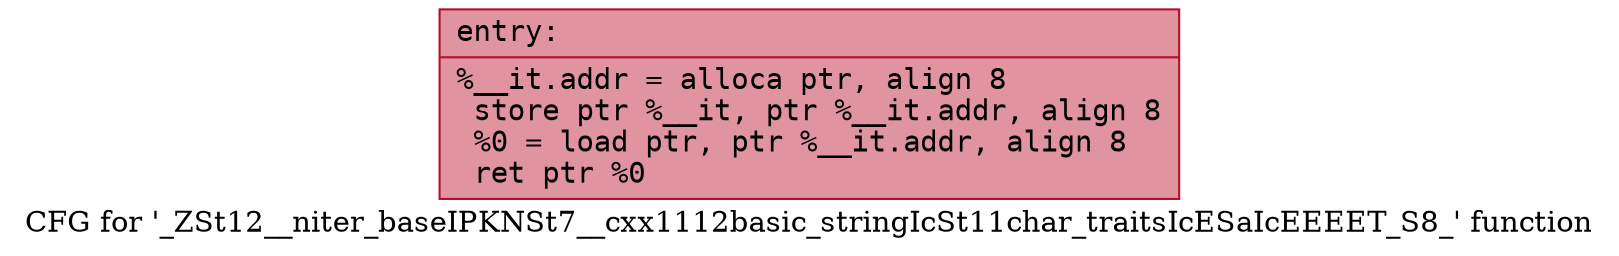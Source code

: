 digraph "CFG for '_ZSt12__niter_baseIPKNSt7__cxx1112basic_stringIcSt11char_traitsIcESaIcEEEET_S8_' function" {
	label="CFG for '_ZSt12__niter_baseIPKNSt7__cxx1112basic_stringIcSt11char_traitsIcESaIcEEEET_S8_' function";

	Node0x562c264305b0 [shape=record,color="#b70d28ff", style=filled, fillcolor="#b70d2870" fontname="Courier",label="{entry:\l|  %__it.addr = alloca ptr, align 8\l  store ptr %__it, ptr %__it.addr, align 8\l  %0 = load ptr, ptr %__it.addr, align 8\l  ret ptr %0\l}"];
}
